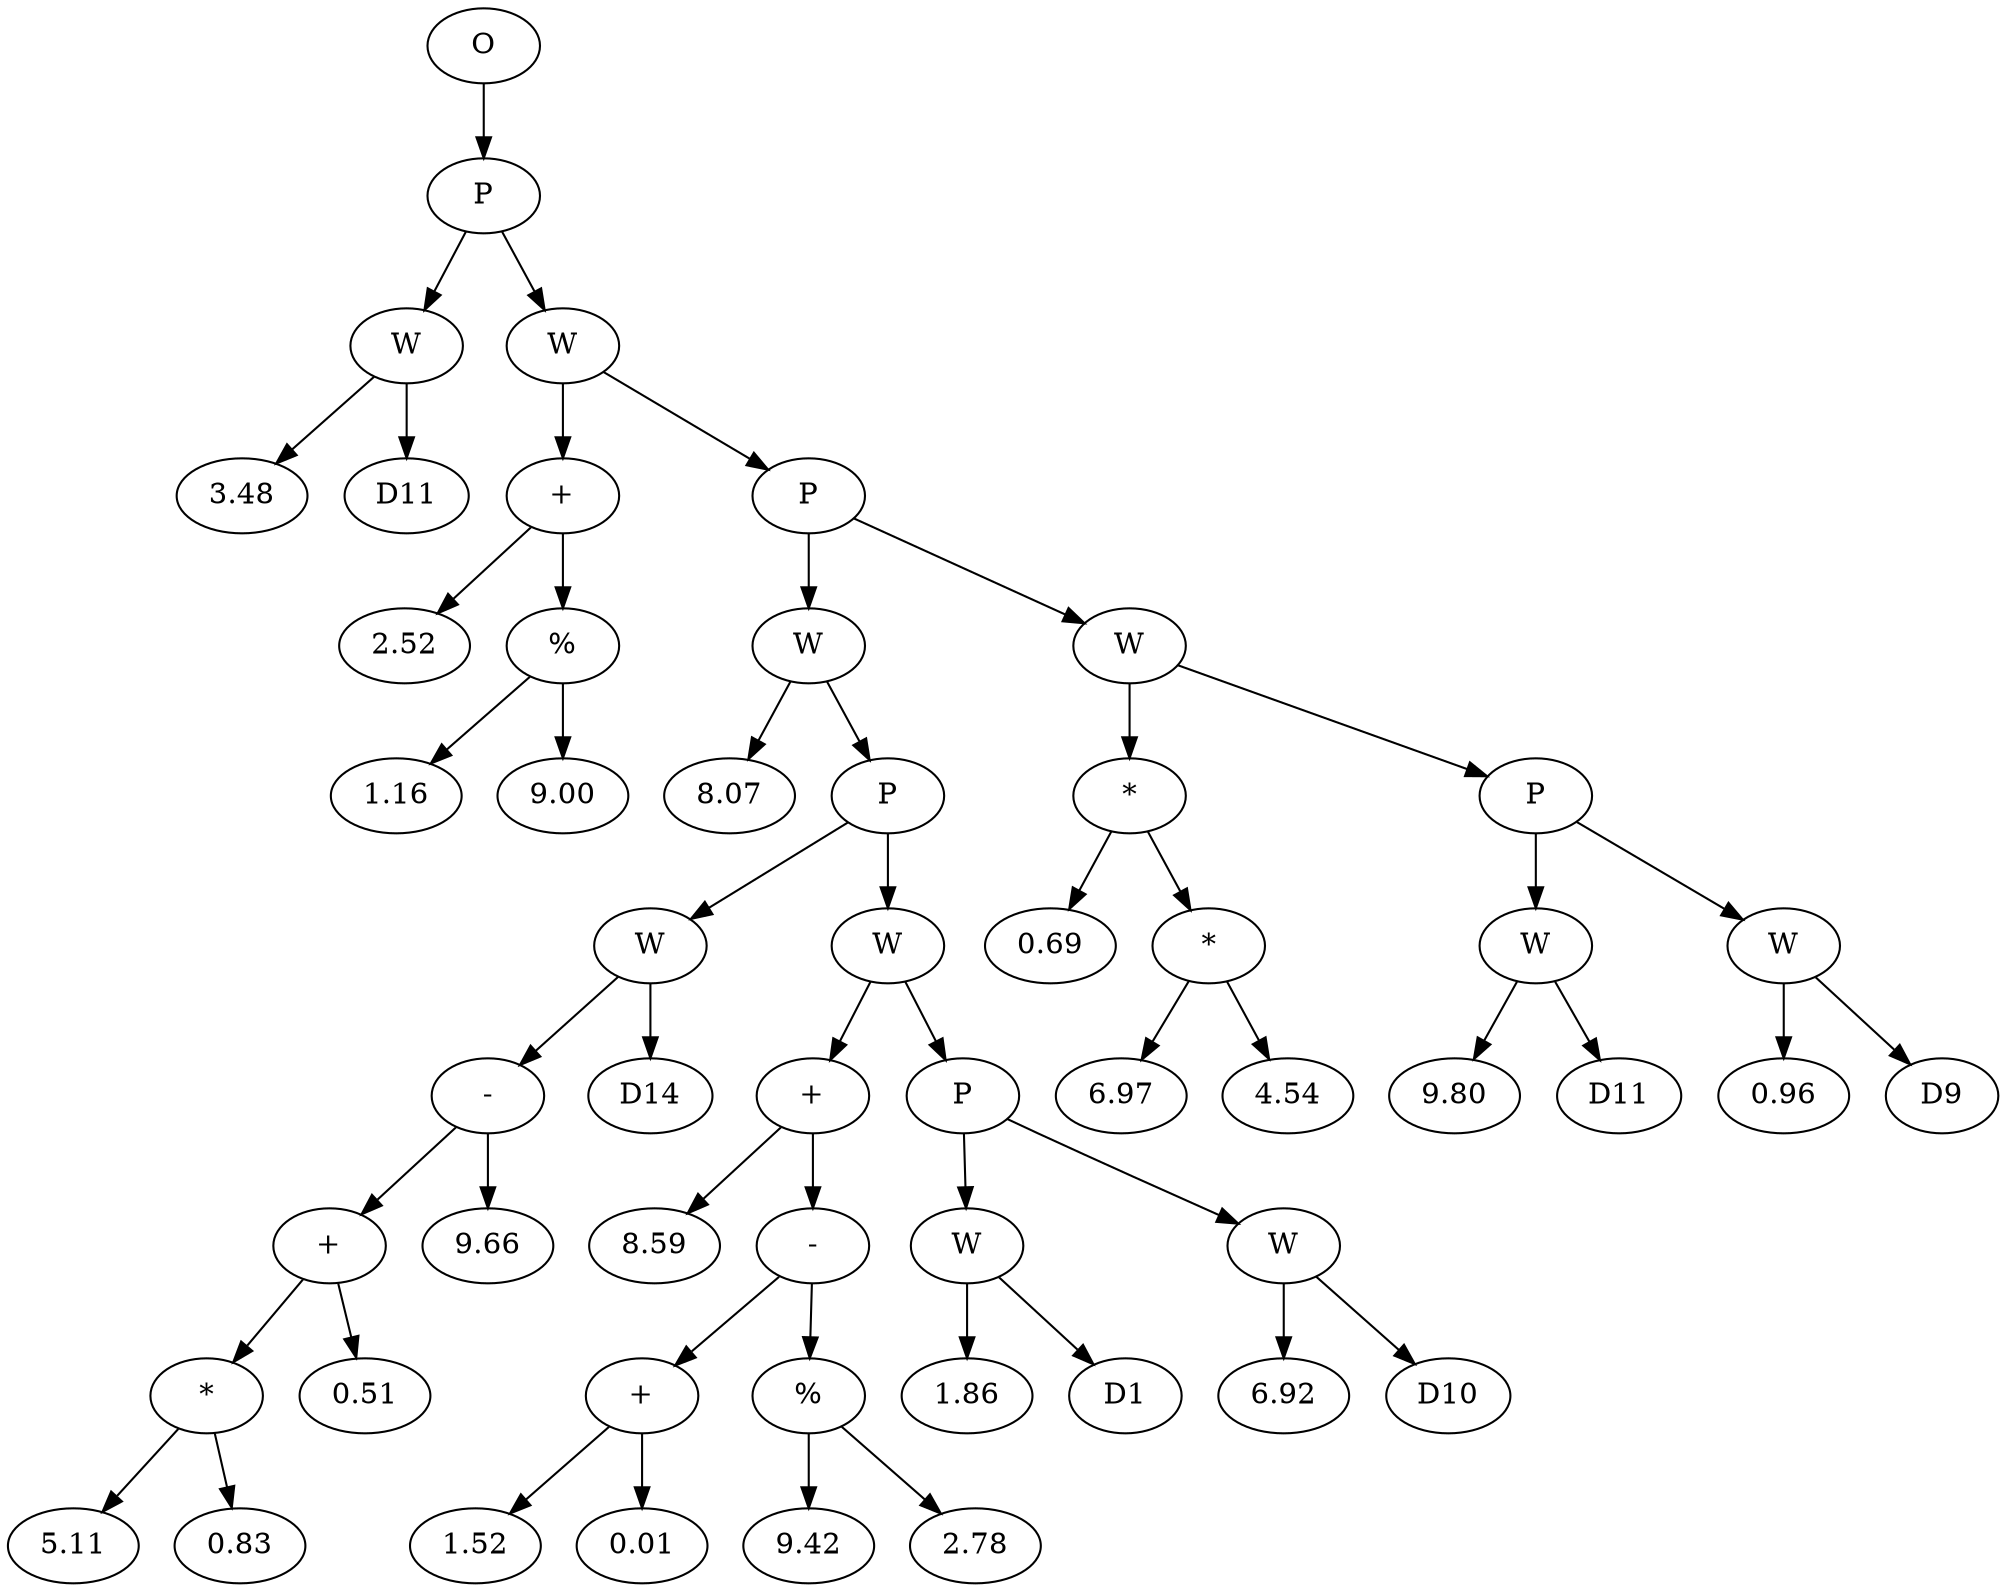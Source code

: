 // Tree
digraph {
	29745182 [label=O]
	29745183 [label=P]
	29745182 -> 29745183
	29745184 [label=W]
	29745183 -> 29745184
	29745185 [label=3.48]
	29745184 -> 29745185
	29745186 [label=D11]
	29745184 -> 29745186
	29745187 [label=W]
	29745183 -> 29745187
	29745188 [label="+"]
	29745187 -> 29745188
	29745189 [label=2.52]
	29745188 -> 29745189
	29745190 [label="%"]
	29745188 -> 29745190
	29745191 [label=1.16]
	29745190 -> 29745191
	29745192 [label=9.00]
	29745190 -> 29745192
	29745193 [label=P]
	29745187 -> 29745193
	29745194 [label=W]
	29745193 -> 29745194
	29745195 [label=8.07]
	29745194 -> 29745195
	29745196 [label=P]
	29745194 -> 29745196
	29745197 [label=W]
	29745196 -> 29745197
	29745198 [label="-"]
	29745197 -> 29745198
	29745199 [label="+"]
	29745198 -> 29745199
	29745200 [label="*"]
	29745199 -> 29745200
	29745201 [label=5.11]
	29745200 -> 29745201
	29745202 [label=0.83]
	29745200 -> 29745202
	29745203 [label=0.51]
	29745199 -> 29745203
	29745204 [label=9.66]
	29745198 -> 29745204
	29745205 [label=D14]
	29745197 -> 29745205
	29745206 [label=W]
	29745196 -> 29745206
	29745207 [label="+"]
	29745206 -> 29745207
	29745208 [label=8.59]
	29745207 -> 29745208
	29745209 [label="-"]
	29745207 -> 29745209
	29745210 [label="+"]
	29745209 -> 29745210
	29745211 [label=1.52]
	29745210 -> 29745211
	29745212 [label=0.01]
	29745210 -> 29745212
	29745213 [label="%"]
	29745209 -> 29745213
	29745214 [label=9.42]
	29745213 -> 29745214
	29745215 [label=2.78]
	29745213 -> 29745215
	29745216 [label=P]
	29745206 -> 29745216
	29745217 [label=W]
	29745216 -> 29745217
	29745218 [label=1.86]
	29745217 -> 29745218
	29745219 [label=D1]
	29745217 -> 29745219
	29745220 [label=W]
	29745216 -> 29745220
	29745221 [label=6.92]
	29745220 -> 29745221
	29745222 [label=D10]
	29745220 -> 29745222
	29745223 [label=W]
	29745193 -> 29745223
	29745224 [label="*"]
	29745223 -> 29745224
	29745225 [label=0.69]
	29745224 -> 29745225
	29745226 [label="*"]
	29745224 -> 29745226
	29745227 [label=6.97]
	29745226 -> 29745227
	29745228 [label=4.54]
	29745226 -> 29745228
	29745229 [label=P]
	29745223 -> 29745229
	29745230 [label=W]
	29745229 -> 29745230
	29745231 [label=9.80]
	29745230 -> 29745231
	29745232 [label=D11]
	29745230 -> 29745232
	29745233 [label=W]
	29745229 -> 29745233
	29745234 [label=0.96]
	29745233 -> 29745234
	29745235 [label=D9]
	29745233 -> 29745235
}
